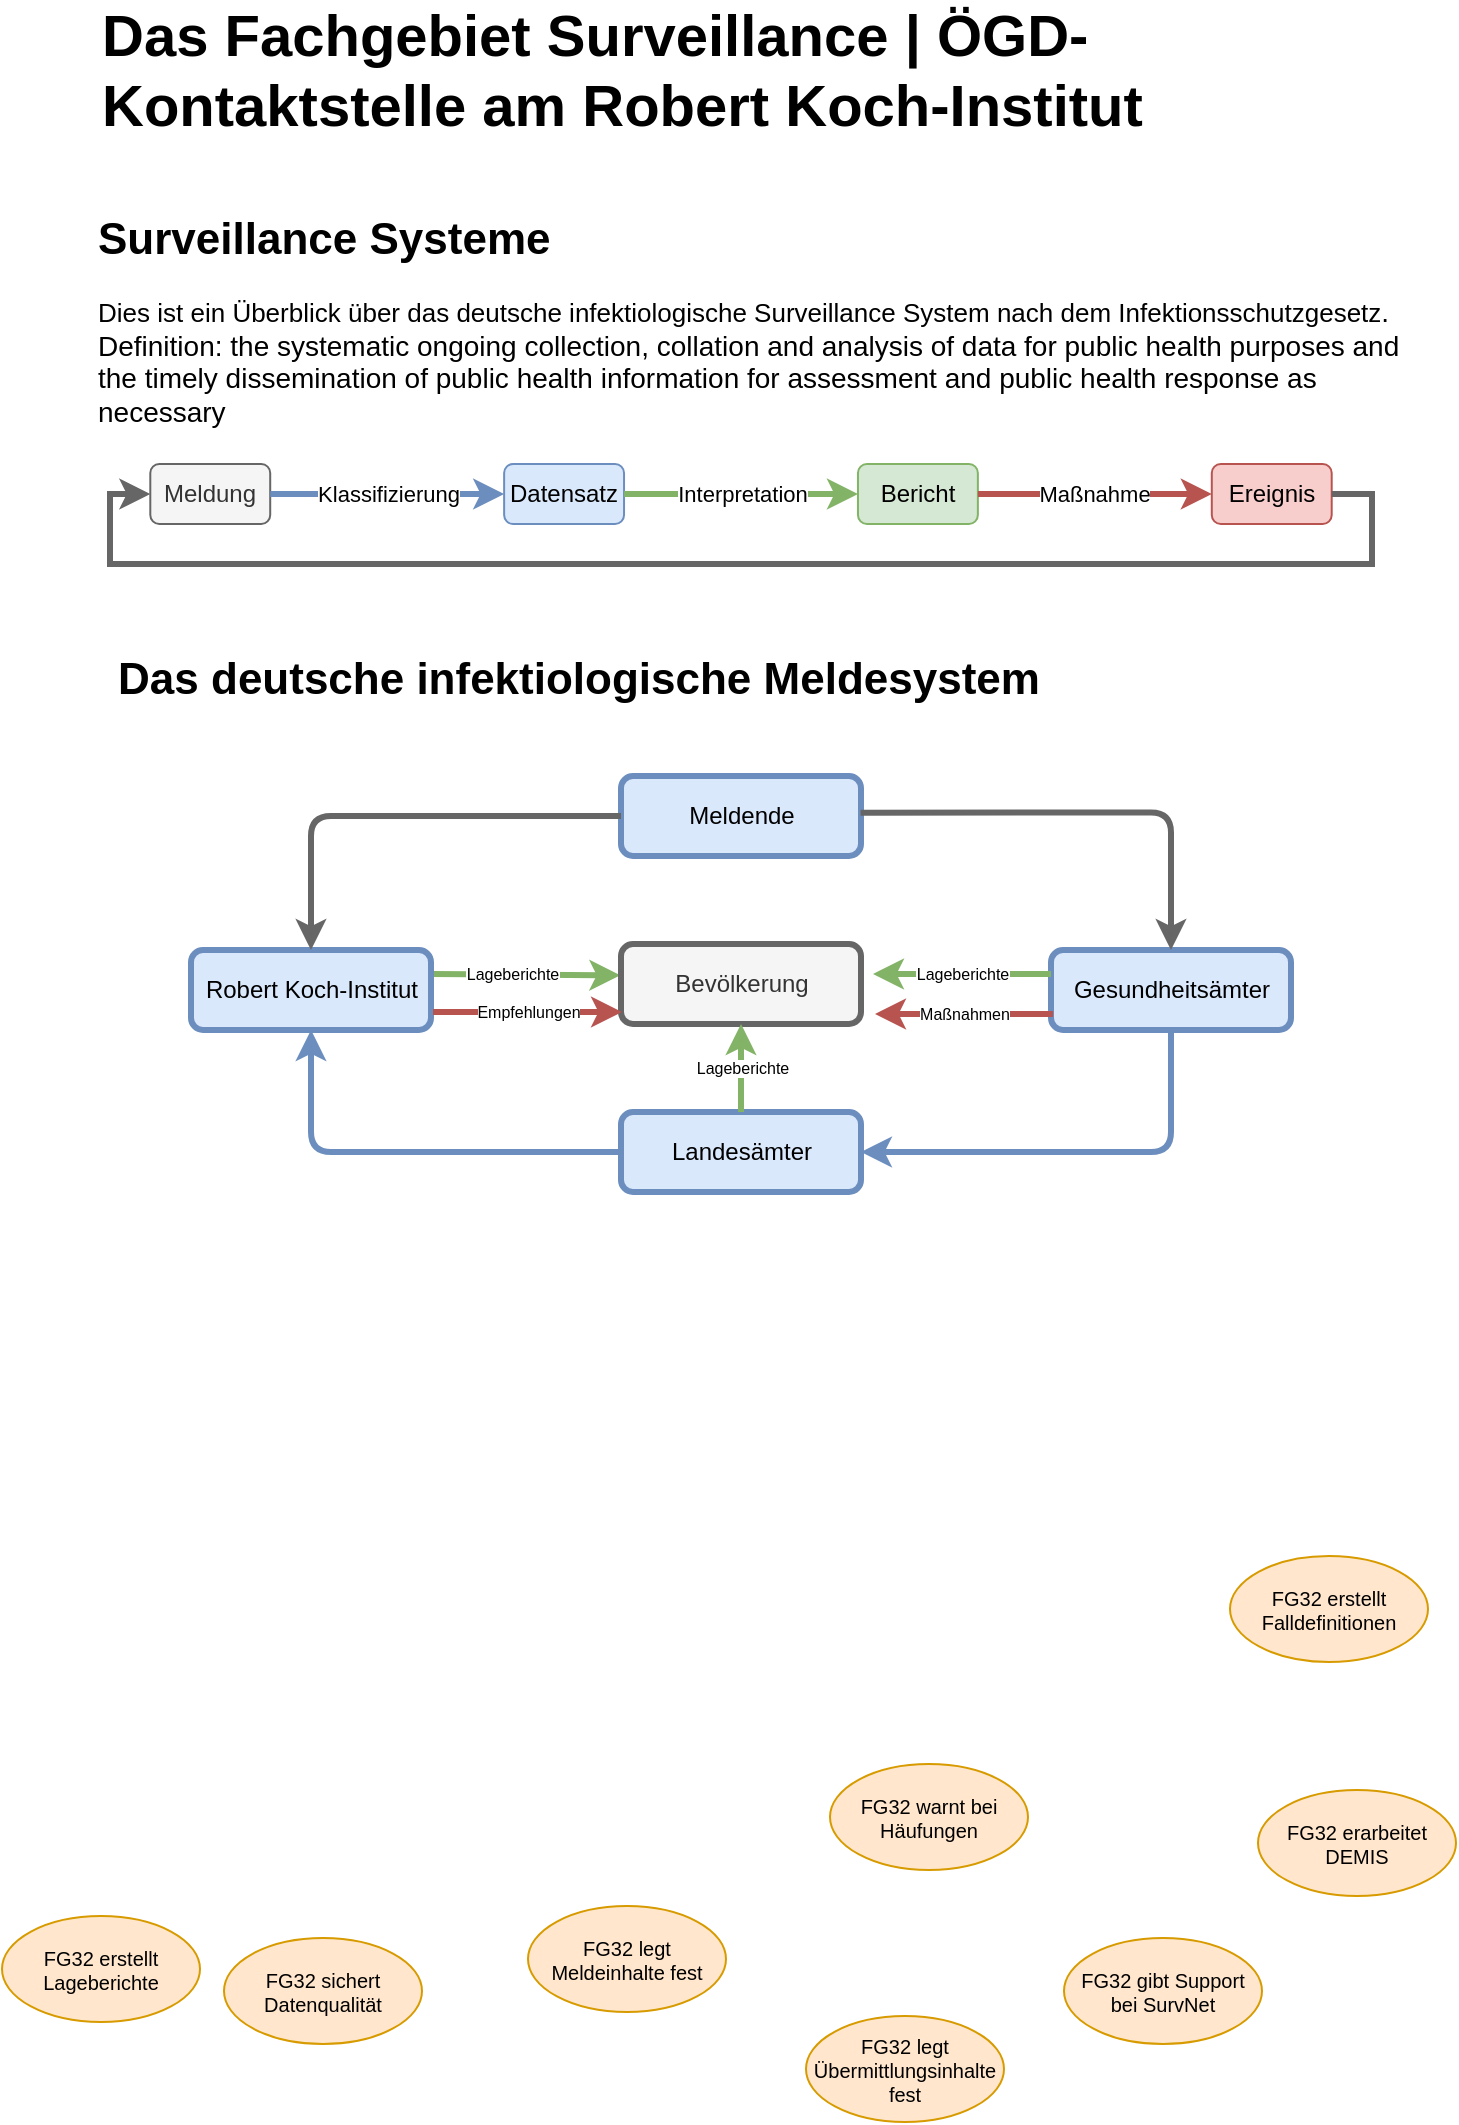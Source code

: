 <mxfile version="20.2.8" type="github">
  <diagram id="PCdTuPednkusaLk7QfRH" name="Page-1">
    <mxGraphModel dx="4740" dy="2600" grid="0" gridSize="10" guides="1" tooltips="1" connect="1" arrows="1" fold="1" page="1" pageScale="1" pageWidth="3300" pageHeight="4681" math="0" shadow="0">
      <root>
        <mxCell id="0" />
        <mxCell id="1" parent="0" />
        <mxCell id="kd0Iuf0_5TcYoFRnLQND-27" value="Meldende" style="rounded=1;whiteSpace=wrap;html=1;fillColor=#dae8fc;strokeColor=#6c8ebf;align=center;spacing=2;verticalAlign=middle;fontStyle=0;fontSize=12;strokeWidth=3;" parent="1" vertex="1">
          <mxGeometry x="336.5" y="449" width="120" height="40" as="geometry" />
        </mxCell>
        <mxCell id="kd0Iuf0_5TcYoFRnLQND-7" value="Gesundheitsämter" style="rounded=1;whiteSpace=wrap;html=1;fillColor=#dae8fc;strokeColor=#6c8ebf;strokeWidth=3;fontStyle=0" parent="1" vertex="1">
          <mxGeometry x="551.5" y="536" width="120" height="40" as="geometry" />
        </mxCell>
        <mxCell id="kd0Iuf0_5TcYoFRnLQND-8" value="Landesämter" style="rounded=1;whiteSpace=wrap;html=1;fillColor=#dae8fc;strokeColor=#6c8ebf;strokeWidth=3;fontStyle=0" parent="1" vertex="1">
          <mxGeometry x="336.5" y="617" width="120" height="40" as="geometry" />
        </mxCell>
        <mxCell id="fZpmpn9y3ByHib3t7wht-33" style="edgeStyle=orthogonalEdgeStyle;curved=1;orthogonalLoop=1;jettySize=auto;html=1;exitX=1;exitY=0.5;exitDx=0;exitDy=0;entryX=-0.003;entryY=0.392;entryDx=0;entryDy=0;fontSize=29;endArrow=classic;endFill=1;strokeWidth=3;fillColor=#d5e8d4;strokeColor=#82b366;entryPerimeter=0;" parent="1" target="kd0Iuf0_5TcYoFRnLQND-17" edge="1">
          <mxGeometry relative="1" as="geometry">
            <mxPoint x="241.5" y="548" as="sourcePoint" />
            <mxPoint x="342.5" y="548" as="targetPoint" />
          </mxGeometry>
        </mxCell>
        <mxCell id="fZpmpn9y3ByHib3t7wht-39" value="Lageberichte" style="edgeLabel;html=1;align=center;verticalAlign=middle;resizable=0;points=[];fontSize=8;" parent="fZpmpn9y3ByHib3t7wht-33" vertex="1" connectable="0">
          <mxGeometry x="0.187" y="1" relative="1" as="geometry">
            <mxPoint x="-16" as="offset" />
          </mxGeometry>
        </mxCell>
        <mxCell id="kd0Iuf0_5TcYoFRnLQND-9" value="Robert Koch-Institut" style="rounded=1;whiteSpace=wrap;html=1;fillColor=#dae8fc;strokeColor=#6c8ebf;strokeWidth=3;fontStyle=0" parent="1" vertex="1">
          <mxGeometry x="121.5" y="536" width="120" height="40" as="geometry" />
        </mxCell>
        <mxCell id="kd0Iuf0_5TcYoFRnLQND-10" value="" style="edgeStyle=orthogonalEdgeStyle;rounded=1;orthogonalLoop=1;jettySize=auto;html=1;exitX=0.5;exitY=1;exitDx=0;exitDy=0;entryX=1;entryY=0.5;entryDx=0;entryDy=0;strokeWidth=3;fillColor=#dae8fc;strokeColor=#6c8ebf;" parent="1" source="kd0Iuf0_5TcYoFRnLQND-7" target="kd0Iuf0_5TcYoFRnLQND-8" edge="1">
          <mxGeometry relative="1" as="geometry">
            <mxPoint x="415.5" y="455.034" as="sourcePoint" />
            <mxPoint x="555.5" y="490" as="targetPoint" />
          </mxGeometry>
        </mxCell>
        <mxCell id="kd0Iuf0_5TcYoFRnLQND-11" value="" style="edgeStyle=orthogonalEdgeStyle;rounded=1;orthogonalLoop=1;jettySize=auto;html=1;exitX=0;exitY=0.5;exitDx=0;exitDy=0;entryX=0.5;entryY=1;entryDx=0;entryDy=0;fillColor=#dae8fc;strokeColor=#6c8ebf;strokeWidth=3;" parent="1" source="kd0Iuf0_5TcYoFRnLQND-8" target="kd0Iuf0_5TcYoFRnLQND-9" edge="1">
          <mxGeometry relative="1" as="geometry">
            <mxPoint x="655.5" y="630" as="sourcePoint" />
            <mxPoint x="479.5" y="810" as="targetPoint" />
          </mxGeometry>
        </mxCell>
        <mxCell id="kd0Iuf0_5TcYoFRnLQND-14" value="" style="edgeStyle=orthogonalEdgeStyle;rounded=1;orthogonalLoop=1;jettySize=auto;html=1;entryX=0.5;entryY=0;entryDx=0;entryDy=0;fillColor=#f5f5f5;strokeColor=#666666;strokeWidth=3;exitX=0.998;exitY=0.458;exitDx=0;exitDy=0;exitPerimeter=0;" parent="1" source="kd0Iuf0_5TcYoFRnLQND-27" target="kd0Iuf0_5TcYoFRnLQND-7" edge="1">
          <mxGeometry relative="1" as="geometry">
            <mxPoint x="617.5" y="402" as="sourcePoint" />
            <mxPoint x="664.5" y="670" as="targetPoint" />
          </mxGeometry>
        </mxCell>
        <mxCell id="kd0Iuf0_5TcYoFRnLQND-17" value="Bevölkerung" style="rounded=1;whiteSpace=wrap;html=1;fillColor=#f5f5f5;strokeColor=#666666;fontColor=#333333;strokeWidth=3;" parent="1" vertex="1">
          <mxGeometry x="336.5" y="533" width="120" height="40" as="geometry" />
        </mxCell>
        <mxCell id="kd0Iuf0_5TcYoFRnLQND-22" value="&lt;h1 style=&quot;font-size: 22px&quot;&gt;Surveillance Systeme&lt;br&gt;&lt;/h1&gt;&lt;p style=&quot;font-size: 13px;&quot;&gt;Dies ist ein Überblick über das deutsche infektiologische Surveillance System nach dem Infektionsschutzgesetz&lt;font style=&quot;font-size: 14px;&quot;&gt;. Definition: the systematic ongoing collection, collation and analysis of data for public health purposes and the timely dissemination of public health information for assessment and public health response as necessary&lt;/font&gt;&lt;/p&gt;" style="text;html=1;strokeColor=none;fillColor=none;spacing=5;spacingTop=-20;whiteSpace=wrap;overflow=hidden;rounded=0;fontSize=22;" parent="1" vertex="1">
          <mxGeometry x="70" y="163" width="668" height="184" as="geometry" />
        </mxCell>
        <mxCell id="fZpmpn9y3ByHib3t7wht-14" value="FG32 erstellt Falldefinitionen" style="ellipse;whiteSpace=wrap;html=1;fontSize=10;fillColor=#ffe6cc;strokeColor=#d79b00;" parent="1" vertex="1">
          <mxGeometry x="641" y="839" width="99" height="53" as="geometry" />
        </mxCell>
        <mxCell id="fZpmpn9y3ByHib3t7wht-17" value="" style="group" parent="1" vertex="1" connectable="0">
          <mxGeometry x="81" y="293" width="631" height="50" as="geometry" />
        </mxCell>
        <mxCell id="fZpmpn9y3ByHib3t7wht-2" value="Meldung" style="rounded=1;whiteSpace=wrap;html=1;fillColor=#f5f5f5;fontColor=#333333;strokeColor=#666666;" parent="fZpmpn9y3ByHib3t7wht-17" vertex="1">
          <mxGeometry x="20.149" width="59.955" height="30" as="geometry" />
        </mxCell>
        <mxCell id="fZpmpn9y3ByHib3t7wht-3" value="Datensatz" style="rounded=1;whiteSpace=wrap;html=1;fillColor=#dae8fc;strokeColor=#6c8ebf;" parent="fZpmpn9y3ByHib3t7wht-17" vertex="1">
          <mxGeometry x="197.065" width="59.955" height="30" as="geometry" />
        </mxCell>
        <mxCell id="fZpmpn9y3ByHib3t7wht-6" value="&lt;div&gt;Klassifizierung&lt;/div&gt;" style="edgeStyle=orthogonalEdgeStyle;rounded=0;orthogonalLoop=1;jettySize=auto;html=1;exitX=1;exitY=0.5;exitDx=0;exitDy=0;entryX=0;entryY=0.5;entryDx=0;entryDy=0;fillColor=#dae8fc;strokeColor=#6c8ebf;strokeWidth=3;" parent="fZpmpn9y3ByHib3t7wht-17" source="fZpmpn9y3ByHib3t7wht-2" target="fZpmpn9y3ByHib3t7wht-3" edge="1">
          <mxGeometry relative="1" as="geometry" />
        </mxCell>
        <mxCell id="fZpmpn9y3ByHib3t7wht-4" value="Bericht" style="rounded=1;whiteSpace=wrap;html=1;fillColor=#d5e8d4;strokeColor=#82b366;" parent="fZpmpn9y3ByHib3t7wht-17" vertex="1">
          <mxGeometry x="373.981" width="59.955" height="30" as="geometry" />
        </mxCell>
        <mxCell id="fZpmpn9y3ByHib3t7wht-7" value="Interpretation" style="edgeStyle=orthogonalEdgeStyle;rounded=0;orthogonalLoop=1;jettySize=auto;html=1;exitX=1;exitY=0.5;exitDx=0;exitDy=0;fillColor=#d5e8d4;strokeColor=#82b366;strokeWidth=3;" parent="fZpmpn9y3ByHib3t7wht-17" source="fZpmpn9y3ByHib3t7wht-3" target="fZpmpn9y3ByHib3t7wht-4" edge="1">
          <mxGeometry relative="1" as="geometry" />
        </mxCell>
        <mxCell id="fZpmpn9y3ByHib3t7wht-5" value="Ereignis" style="rounded=1;whiteSpace=wrap;html=1;fillColor=#f8cecc;strokeColor=#b85450;" parent="fZpmpn9y3ByHib3t7wht-17" vertex="1">
          <mxGeometry x="550.896" width="59.955" height="30" as="geometry" />
        </mxCell>
        <mxCell id="fZpmpn9y3ByHib3t7wht-8" value="Maßnahme" style="edgeStyle=orthogonalEdgeStyle;rounded=0;orthogonalLoop=1;jettySize=auto;html=1;exitX=1;exitY=0.5;exitDx=0;exitDy=0;entryX=0;entryY=0.5;entryDx=0;entryDy=0;fillColor=#f8cecc;strokeColor=#b85450;strokeWidth=3;" parent="fZpmpn9y3ByHib3t7wht-17" source="fZpmpn9y3ByHib3t7wht-4" target="fZpmpn9y3ByHib3t7wht-5" edge="1">
          <mxGeometry relative="1" as="geometry" />
        </mxCell>
        <mxCell id="fZpmpn9y3ByHib3t7wht-12" value="" style="edgeStyle=orthogonalEdgeStyle;rounded=0;orthogonalLoop=1;jettySize=auto;html=1;exitX=1;exitY=0.5;exitDx=0;exitDy=0;entryX=0;entryY=0.5;entryDx=0;entryDy=0;fontSize=13;endArrow=classic;endFill=1;strokeWidth=3;fillColor=#f5f5f5;strokeColor=#666666;" parent="fZpmpn9y3ByHib3t7wht-17" source="fZpmpn9y3ByHib3t7wht-5" target="fZpmpn9y3ByHib3t7wht-2" edge="1">
          <mxGeometry relative="1" as="geometry">
            <mxPoint x="610.851" y="15" as="sourcePoint" />
            <mxPoint x="20.149" y="15" as="targetPoint" />
            <Array as="points">
              <mxPoint x="631" y="15" />
              <mxPoint x="631" y="50" />
              <mxPoint y="50" />
              <mxPoint y="15" />
            </Array>
          </mxGeometry>
        </mxCell>
        <mxCell id="fZpmpn9y3ByHib3t7wht-18" value="FG32 erarbeitet DEMIS" style="ellipse;whiteSpace=wrap;html=1;fontSize=10;fillColor=#ffe6cc;strokeColor=#d79b00;" parent="1" vertex="1">
          <mxGeometry x="655" y="956" width="99" height="53" as="geometry" />
        </mxCell>
        <mxCell id="fZpmpn9y3ByHib3t7wht-20" value="FG32 legt Meldeinhalte fest" style="ellipse;whiteSpace=wrap;html=1;fontSize=10;fillColor=#ffe6cc;strokeColor=#d79b00;" parent="1" vertex="1">
          <mxGeometry x="290" y="1014" width="99" height="53" as="geometry" />
        </mxCell>
        <mxCell id="fZpmpn9y3ByHib3t7wht-22" value="FG32 erstellt Lageberichte" style="ellipse;whiteSpace=wrap;html=1;fontSize=10;fillColor=#ffe6cc;strokeColor=#d79b00;" parent="1" vertex="1">
          <mxGeometry x="27" y="1019" width="99" height="53" as="geometry" />
        </mxCell>
        <mxCell id="fZpmpn9y3ByHib3t7wht-23" value="FG32 legt Übermittlungsinhalte fest" style="ellipse;whiteSpace=wrap;html=1;fontSize=10;fillColor=#ffe6cc;strokeColor=#d79b00;" parent="1" vertex="1">
          <mxGeometry x="429" y="1069" width="99" height="53" as="geometry" />
        </mxCell>
        <mxCell id="fZpmpn9y3ByHib3t7wht-24" value="FG32 gibt Support bei SurvNet" style="ellipse;whiteSpace=wrap;html=1;fontSize=10;fillColor=#ffe6cc;strokeColor=#d79b00;" parent="1" vertex="1">
          <mxGeometry x="558" y="1030" width="99" height="53" as="geometry" />
        </mxCell>
        <mxCell id="fZpmpn9y3ByHib3t7wht-26" value="FG32 sichert Datenqualität" style="ellipse;whiteSpace=wrap;html=1;fontSize=10;fillColor=#ffe6cc;strokeColor=#d79b00;" parent="1" vertex="1">
          <mxGeometry x="138" y="1030" width="99" height="53" as="geometry" />
        </mxCell>
        <mxCell id="fZpmpn9y3ByHib3t7wht-27" value="Das deutsche infektiologische Meldesystem" style="text;html=1;strokeColor=none;fillColor=none;align=center;verticalAlign=middle;whiteSpace=wrap;rounded=0;fontSize=22;fontStyle=1" parent="1" vertex="1">
          <mxGeometry x="68" y="386" width="495" height="30" as="geometry" />
        </mxCell>
        <mxCell id="fZpmpn9y3ByHib3t7wht-28" value="Das Fachgebiet Surveillance | ÖGD-Kontaktstelle am Robert Koch-Institut" style="text;html=1;strokeColor=none;fillColor=none;align=left;verticalAlign=middle;whiteSpace=wrap;rounded=0;fontSize=29;fontStyle=1" parent="1" vertex="1">
          <mxGeometry x="75" y="81" width="651" height="30" as="geometry" />
        </mxCell>
        <mxCell id="fZpmpn9y3ByHib3t7wht-30" style="edgeStyle=orthogonalEdgeStyle;curved=1;orthogonalLoop=1;jettySize=auto;html=1;exitX=0.5;exitY=1;exitDx=0;exitDy=0;fontSize=29;endArrow=classic;endFill=1;strokeWidth=1;" parent="1" source="fZpmpn9y3ByHib3t7wht-28" target="fZpmpn9y3ByHib3t7wht-28" edge="1">
          <mxGeometry relative="1" as="geometry" />
        </mxCell>
        <mxCell id="fZpmpn9y3ByHib3t7wht-31" value="FG32 warnt bei Häufungen" style="ellipse;whiteSpace=wrap;html=1;fontSize=10;fillColor=#ffe6cc;strokeColor=#d79b00;" parent="1" vertex="1">
          <mxGeometry x="441" y="943" width="99" height="53" as="geometry" />
        </mxCell>
        <mxCell id="fZpmpn9y3ByHib3t7wht-34" value="Lageberichte" style="edgeStyle=orthogonalEdgeStyle;curved=1;orthogonalLoop=1;jettySize=auto;html=1;exitX=0.5;exitY=0;exitDx=0;exitDy=0;entryX=0.5;entryY=1;entryDx=0;entryDy=0;fontSize=8;endArrow=classic;endFill=1;strokeWidth=3;fillColor=#d5e8d4;strokeColor=#82b366;" parent="1" source="kd0Iuf0_5TcYoFRnLQND-8" target="kd0Iuf0_5TcYoFRnLQND-17" edge="1">
          <mxGeometry relative="1" as="geometry">
            <mxPoint x="251.5" y="566" as="sourcePoint" />
            <mxPoint x="357.5" y="566" as="targetPoint" />
          </mxGeometry>
        </mxCell>
        <mxCell id="fZpmpn9y3ByHib3t7wht-35" value="Lageberichte" style="edgeStyle=orthogonalEdgeStyle;curved=1;orthogonalLoop=1;jettySize=auto;html=1;exitX=0;exitY=0.5;exitDx=0;exitDy=0;entryX=1;entryY=0.5;entryDx=0;entryDy=0;fontSize=8;endArrow=classic;endFill=1;strokeWidth=3;fillColor=#d5e8d4;strokeColor=#82b366;" parent="1" edge="1">
          <mxGeometry relative="1" as="geometry">
            <mxPoint x="551.5" y="548" as="sourcePoint" />
            <mxPoint x="462.5" y="548" as="targetPoint" />
          </mxGeometry>
        </mxCell>
        <mxCell id="fZpmpn9y3ByHib3t7wht-38" value="&lt;font style=&quot;font-size: 8px;&quot;&gt;Empfehlungen&lt;/font&gt;" style="edgeStyle=orthogonalEdgeStyle;curved=1;orthogonalLoop=1;jettySize=auto;html=1;exitX=1;exitY=0.5;exitDx=0;exitDy=0;fontSize=8;endArrow=classic;endFill=1;strokeWidth=3;fillColor=#f8cecc;strokeColor=#b85450;" parent="1" edge="1">
          <mxGeometry relative="1" as="geometry">
            <mxPoint x="242.5" y="567" as="sourcePoint" />
            <mxPoint x="337" y="567" as="targetPoint" />
          </mxGeometry>
        </mxCell>
        <mxCell id="fZpmpn9y3ByHib3t7wht-40" value="Maßnahmen" style="edgeStyle=orthogonalEdgeStyle;curved=1;orthogonalLoop=1;jettySize=auto;html=1;exitX=0;exitY=0.5;exitDx=0;exitDy=0;entryX=1;entryY=0.5;entryDx=0;entryDy=0;fontSize=8;endArrow=classic;endFill=1;strokeWidth=3;fillColor=#f8cecc;strokeColor=#b85450;" parent="1" edge="1">
          <mxGeometry relative="1" as="geometry">
            <mxPoint x="552.5" y="568" as="sourcePoint" />
            <mxPoint x="463.5" y="568" as="targetPoint" />
          </mxGeometry>
        </mxCell>
        <mxCell id="fZpmpn9y3ByHib3t7wht-41" value="" style="edgeStyle=orthogonalEdgeStyle;rounded=1;orthogonalLoop=1;jettySize=auto;html=1;entryX=0.5;entryY=0;entryDx=0;entryDy=0;fillColor=#f5f5f5;strokeColor=#666666;strokeWidth=3;exitX=0;exitY=0.5;exitDx=0;exitDy=0;" parent="1" source="kd0Iuf0_5TcYoFRnLQND-27" target="kd0Iuf0_5TcYoFRnLQND-9" edge="1">
          <mxGeometry relative="1" as="geometry">
            <mxPoint x="467.26" y="477.32" as="sourcePoint" />
            <mxPoint x="621.5" y="546" as="targetPoint" />
          </mxGeometry>
        </mxCell>
      </root>
    </mxGraphModel>
  </diagram>
</mxfile>
